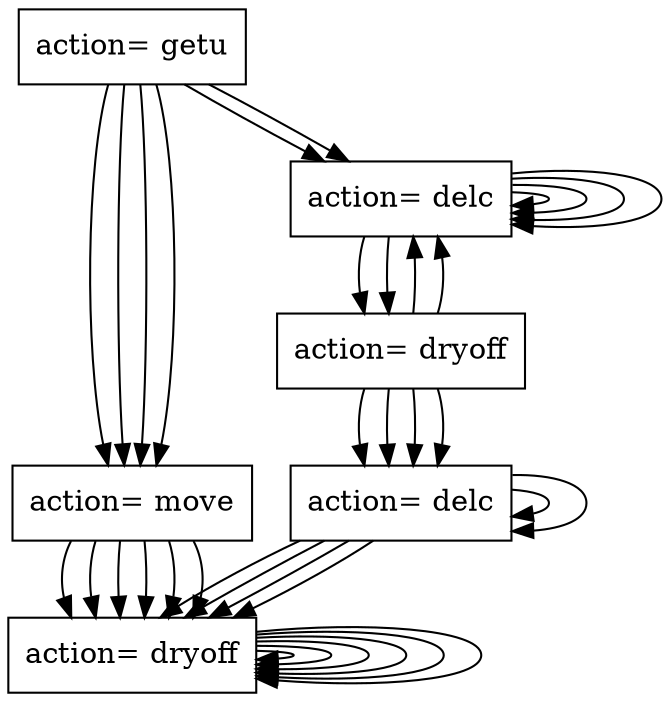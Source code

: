 digraph Policy {
 3 [shape=record label="action= getu"]
 10 [shape=record label="action= move"]
 6 [shape=record label="action= dryoff"]
 5 [shape=record label="action= delc"]
 9 [shape=record label="action= dryoff"]
 1 [shape=record label="action= delc"]
 3 -> 10
 3 -> 5
 3 -> 5
 3 -> 10
 3 -> 10
 3 -> 10
 10 -> 6
 10 -> 6
 10 -> 6
 10 -> 6
 10 -> 6
 10 -> 6
 6 -> 6
 6 -> 6
 6 -> 6
 6 -> 6
 6 -> 6
 6 -> 6
 5 -> 9
 5 -> 5
 5 -> 5
 5 -> 5
 5 -> 5
 5 -> 9
 9 -> 1
 9 -> 5
 9 -> 5
 9 -> 1
 9 -> 1
 9 -> 1
 1 -> 6
 1 -> 1
 1 -> 1
 1 -> 6
 1 -> 6
 1 -> 6
}
